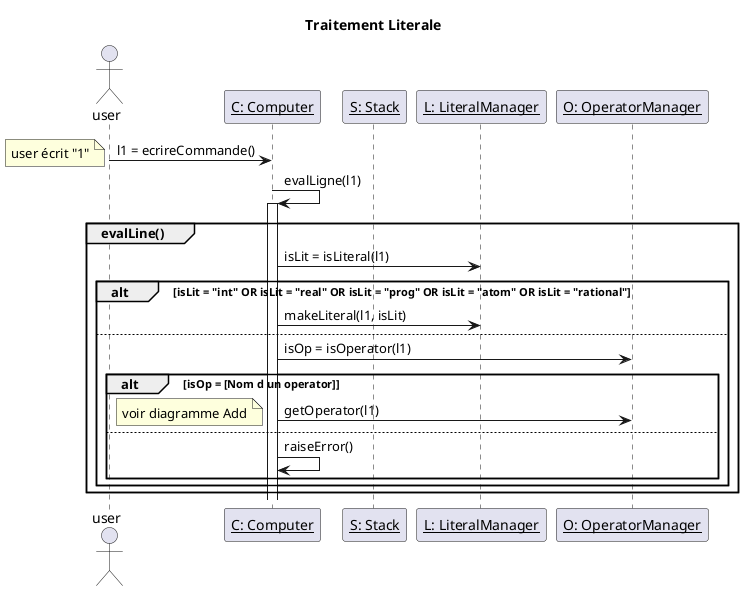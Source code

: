 @startuml
title Traitement Literale

actor user

participant "__C: Computer__" as Computer
participant "__S: Stack__" as Stack
participant "__L: LiteralManager__" as LiteralManager
participant "__O: OperatorManager__" as OperatorManager

user -> Computer : l1 = ecrireCommande()
note left: user écrit "1"
Computer -> Computer : evalLigne(l1)
activate Computer
group evalLine()
  Computer -> LiteralManager : isLit = isLiteral(l1)
  alt isLit = "int" OR isLit = "real" OR isLit = "prog" OR isLit = "atom" OR isLit = "rational"
    Computer -> LiteralManager : makeLiteral(l1, isLit)
  else
    Computer -> OperatorManager : isOp = isOperator(l1)
    alt isOp = [Nom d un operator]
      Computer -> OperatorManager:getOperator(l1)
      note left: voir diagramme Add
    else
      Computer -> Computer : raiseError()
    end
  end

end

@enduml
